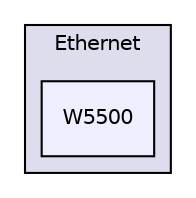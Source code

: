 digraph "Ethernet/W5500" {
  compound=true
  node [ fontsize="10", fontname="Helvetica"];
  edge [ labelfontsize="10", labelfontname="Helvetica"];
  subgraph clusterdir_a138ed074e64356ad02dbb8d94382c4f {
    graph [ bgcolor="#ddddee", pencolor="black", label="Ethernet" fontname="Helvetica", fontsize="10", URL="dir_a138ed074e64356ad02dbb8d94382c4f.html"]
  dir_337e147d8ae2958ef29ccaa8e2f968db [shape=box, label="W5500", style="filled", fillcolor="#eeeeff", pencolor="black", URL="dir_337e147d8ae2958ef29ccaa8e2f968db.html"];
  }
}
